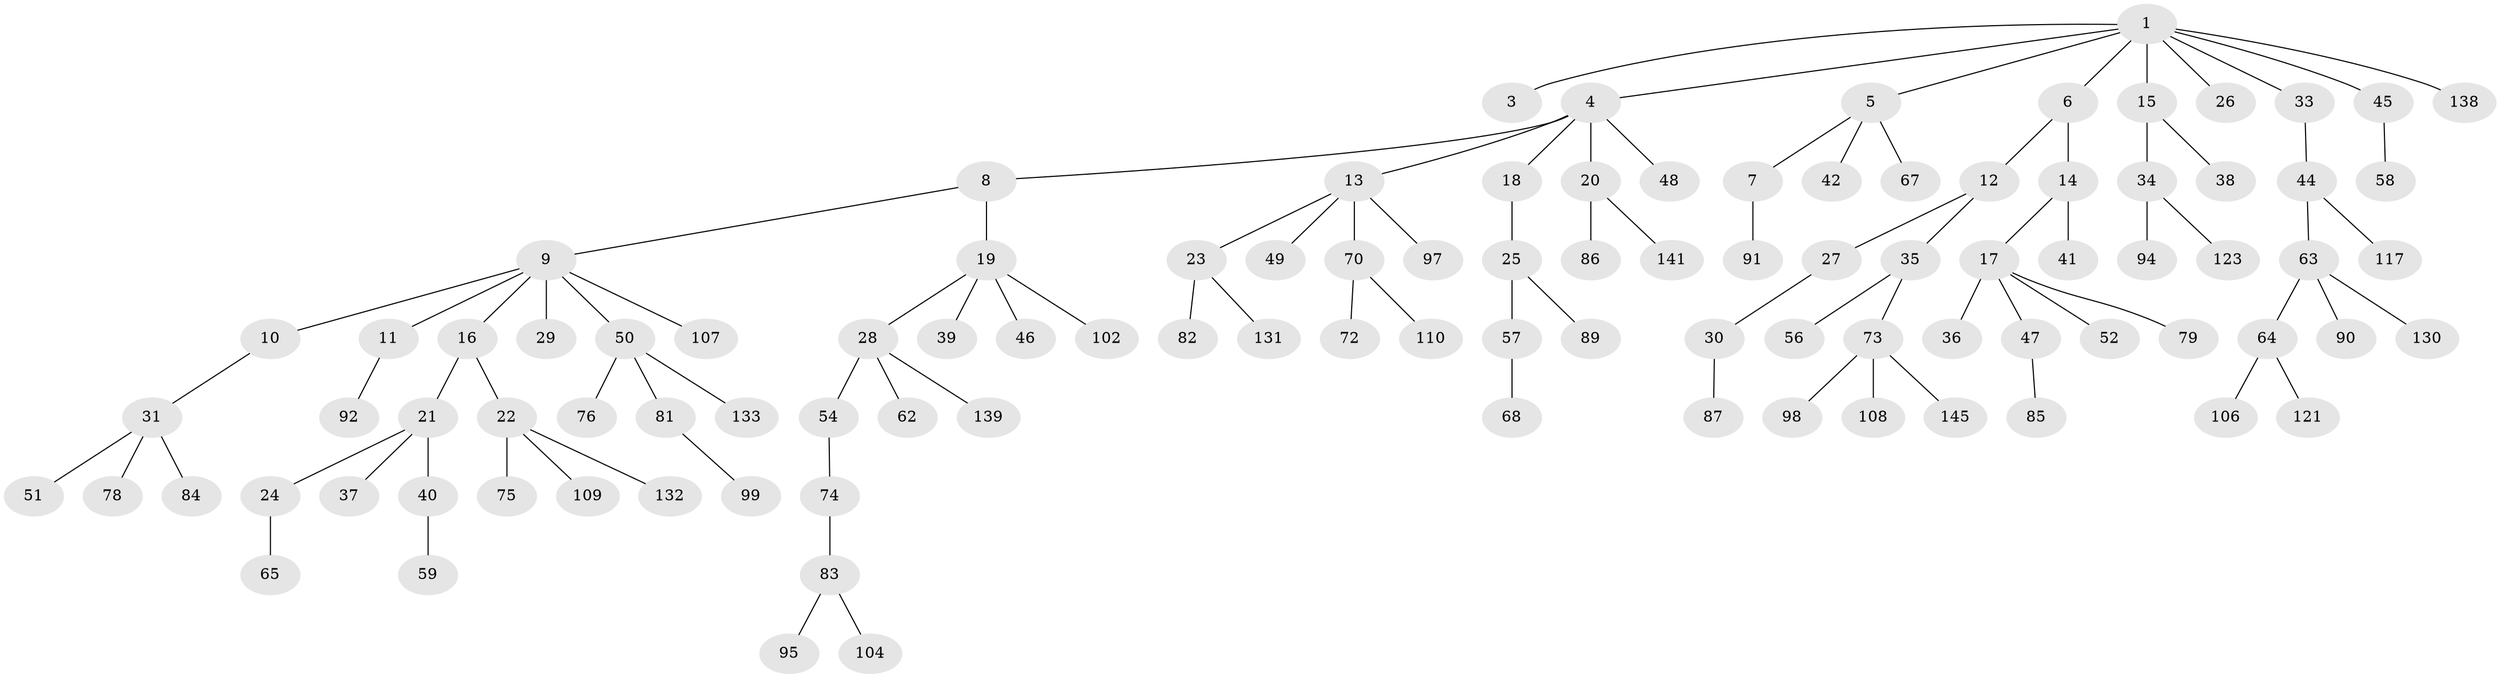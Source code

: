 // original degree distribution, {7: 0.013605442176870748, 4: 0.07482993197278912, 1: 0.5034013605442177, 6: 0.013605442176870748, 3: 0.1564625850340136, 2: 0.21768707482993196, 5: 0.02040816326530612}
// Generated by graph-tools (version 1.1) at 2025/19/03/04/25 18:19:07]
// undirected, 102 vertices, 101 edges
graph export_dot {
graph [start="1"]
  node [color=gray90,style=filled];
  1 [super="+2"];
  3;
  4;
  5 [super="+114+32"];
  6;
  7;
  8;
  9;
  10;
  11 [super="+88"];
  12;
  13;
  14;
  15;
  16;
  17;
  18;
  19;
  20;
  21;
  22;
  23;
  24;
  25 [super="+55"];
  26;
  27 [super="+144+71"];
  28;
  29;
  30 [super="+111"];
  31;
  33;
  34 [super="+77"];
  35 [super="+127+61"];
  36;
  37;
  38;
  39;
  40 [super="+43"];
  41;
  42;
  44 [super="+53"];
  45 [super="+119"];
  46;
  47 [super="+60"];
  48;
  49;
  50;
  51;
  52;
  54;
  56;
  57 [super="+135"];
  58;
  59;
  62;
  63;
  64;
  65 [super="+137"];
  67 [super="+101+93"];
  68;
  70;
  72;
  73;
  74;
  75 [super="+96"];
  76;
  78 [super="+140"];
  79 [super="+80"];
  81;
  82;
  83;
  84;
  85;
  86;
  87;
  89 [super="+129"];
  90 [super="+103"];
  91;
  92;
  94;
  95 [super="+146"];
  97;
  98 [super="+126"];
  99;
  102;
  104;
  106 [super="+116"];
  107 [super="+147+134"];
  108 [super="+112"];
  109 [super="+122"];
  110;
  117 [super="+124"];
  121;
  123;
  130;
  131;
  132;
  133;
  138;
  139;
  141;
  145;
  1 -- 3;
  1 -- 4;
  1 -- 6;
  1 -- 26;
  1 -- 33;
  1 -- 45;
  1 -- 138;
  1 -- 5;
  1 -- 15;
  4 -- 8;
  4 -- 13;
  4 -- 18;
  4 -- 20;
  4 -- 48;
  5 -- 7;
  5 -- 42;
  5 -- 67;
  6 -- 12;
  6 -- 14;
  7 -- 91;
  8 -- 9;
  8 -- 19;
  9 -- 10;
  9 -- 11;
  9 -- 16;
  9 -- 29;
  9 -- 50;
  9 -- 107;
  10 -- 31;
  11 -- 92;
  12 -- 27;
  12 -- 35;
  13 -- 23;
  13 -- 49;
  13 -- 70;
  13 -- 97;
  14 -- 17;
  14 -- 41;
  15 -- 34;
  15 -- 38;
  16 -- 21;
  16 -- 22;
  17 -- 36;
  17 -- 47;
  17 -- 52;
  17 -- 79;
  18 -- 25;
  19 -- 28;
  19 -- 39;
  19 -- 46;
  19 -- 102;
  20 -- 86;
  20 -- 141;
  21 -- 24;
  21 -- 37;
  21 -- 40;
  22 -- 75;
  22 -- 109;
  22 -- 132;
  23 -- 82;
  23 -- 131;
  24 -- 65;
  25 -- 57;
  25 -- 89;
  27 -- 30;
  28 -- 54;
  28 -- 62;
  28 -- 139;
  30 -- 87;
  31 -- 51;
  31 -- 78;
  31 -- 84;
  33 -- 44;
  34 -- 94;
  34 -- 123;
  35 -- 56;
  35 -- 73;
  40 -- 59;
  44 -- 117;
  44 -- 63;
  45 -- 58;
  47 -- 85;
  50 -- 76;
  50 -- 81;
  50 -- 133;
  54 -- 74;
  57 -- 68;
  63 -- 64;
  63 -- 90;
  63 -- 130;
  64 -- 106;
  64 -- 121;
  70 -- 72;
  70 -- 110;
  73 -- 98;
  73 -- 108;
  73 -- 145;
  74 -- 83;
  81 -- 99;
  83 -- 95;
  83 -- 104;
}
